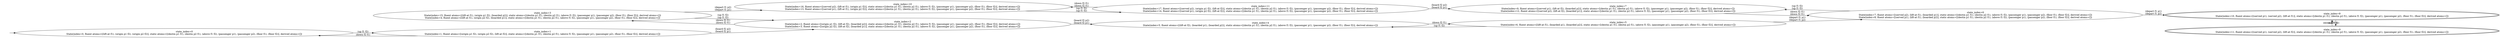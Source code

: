 digraph {
rankdir="LR"
s0[label="state_index=0
State(index=0, fluent atoms=[(lift-at f1), (origin p1 f2), (origin p2 f2)], static atoms=[(destin p1 f1), (destin p2 f1), (above f1 f2), (passenger p1), (passenger p2), (floor f1), (floor f2)], derived atoms=[])
"]
s1[label="state_index=1
State(index=1, fluent atoms=[(origin p1 f2), (origin p2 f2), (lift-at f2)], static atoms=[(destin p1 f1), (destin p2 f1), (above f1 f2), (passenger p1), (passenger p2), (floor f1), (floor f2)], derived atoms=[])
"]
s2[label="state_index=2
State(index=2, fluent atoms=[(origin p1 f2), (lift-at f2), (boarded p2)], static atoms=[(destin p1 f1), (destin p2 f1), (above f1 f2), (passenger p1), (passenger p2), (floor f1), (floor f2)], derived atoms=[])
State(index=3, fluent atoms=[(origin p2 f2), (lift-at f2), (boarded p1)], static atoms=[(destin p1 f1), (destin p2 f1), (above f1 f2), (passenger p1), (passenger p2), (floor f1), (floor f2)], derived atoms=[])
"]
s3[label="state_index=3
State(index=15, fluent atoms=[(lift-at f1), (origin p1 f2), (boarded p2)], static atoms=[(destin p1 f1), (destin p2 f1), (above f1 f2), (passenger p1), (passenger p2), (floor f1), (floor f2)], derived atoms=[])
State(index=4, fluent atoms=[(lift-at f1), (origin p2 f2), (boarded p1)], static atoms=[(destin p1 f1), (destin p2 f1), (above f1 f2), (passenger p1), (passenger p2), (floor f1), (floor f2)], derived atoms=[])
"]
s4[label="state_index=4
State(index=5, fluent atoms=[(lift-at f2), (boarded p1), (boarded p2)], static atoms=[(destin p1 f1), (destin p2 f1), (above f1 f2), (passenger p1), (passenger p2), (floor f1), (floor f2)], derived atoms=[])
"]
s5[label="state_index=5
State(index=6, fluent atoms=[(lift-at f1), (boarded p1), (boarded p2)], static atoms=[(destin p1 f1), (destin p2 f1), (above f1 f2), (passenger p1), (passenger p2), (floor f1), (floor f2)], derived atoms=[])
"]
s6[label="state_index=6
State(index=7, fluent atoms=[(served p2), (lift-at f1), (boarded p1)], static atoms=[(destin p1 f1), (destin p2 f1), (above f1 f2), (passenger p1), (passenger p2), (floor f1), (floor f2)], derived atoms=[])
State(index=8, fluent atoms=[(served p1), (lift-at f1), (boarded p2)], static atoms=[(destin p1 f1), (destin p2 f1), (above f1 f2), (passenger p1), (passenger p2), (floor f1), (floor f2)], derived atoms=[])
"]
s7[label="state_index=7
State(index=9, fluent atoms=[(served p1), (lift-at f2), (boarded p2)], static atoms=[(destin p1 f1), (destin p2 f1), (above f1 f2), (passenger p1), (passenger p2), (floor f1), (floor f2)], derived atoms=[])
State(index=12, fluent atoms=[(served p2), (lift-at f2), (boarded p1)], static atoms=[(destin p1 f1), (destin p2 f1), (above f1 f2), (passenger p1), (passenger p2), (floor f1), (floor f2)], derived atoms=[])
"]
s8[peripheries=2,label="state_index=8
State(index=10, fluent atoms=[(served p1), (served p2), (lift-at f1)], static atoms=[(destin p1 f1), (destin p2 f1), (above f1 f2), (passenger p1), (passenger p2), (floor f1), (floor f2)], derived atoms=[])
"]
s9[peripheries=2,label="state_index=9
State(index=11, fluent atoms=[(served p1), (served p2), (lift-at f2)], static atoms=[(destin p1 f1), (destin p2 f1), (above f1 f2), (passenger p1), (passenger p2), (floor f1), (floor f2)], derived atoms=[])
"]
s10[label="state_index=10
State(index=16, fluent atoms=[(served p2), (lift-at f1), (origin p1 f2)], static atoms=[(destin p1 f1), (destin p2 f1), (above f1 f2), (passenger p1), (passenger p2), (floor f1), (floor f2)], derived atoms=[])
State(index=13, fluent atoms=[(served p1), (lift-at f1), (origin p2 f2)], static atoms=[(destin p1 f1), (destin p2 f1), (above f1 f2), (passenger p1), (passenger p2), (floor f1), (floor f2)], derived atoms=[])
"]
s11[label="state_index=11
State(index=17, fluent atoms=[(served p2), (origin p1 f2), (lift-at f2)], static atoms=[(destin p1 f1), (destin p2 f1), (above f1 f2), (passenger p1), (passenger p2), (floor f1), (floor f2)], derived atoms=[])
State(index=14, fluent atoms=[(served p1), (origin p2 f2), (lift-at f2)], static atoms=[(destin p1 f1), (destin p2 f1), (above f1 f2), (passenger p1), (passenger p2), (floor f1), (floor f2)], derived atoms=[])
"]
Dangling [ label = "", style = invis ]
{ rank = same; Dangling }
Dangling -> s0
{ rank = same; s0}
{ rank = same; s1,s3}
{ rank = same; s2,s10}
{ rank = same; s4,s11}
{ rank = same; s5,s7}
{ rank = same; s6}
{ rank = same; s8,s9}
s0->s1 [label="(up f1 f2)
"]
s1->s0 [label="(down f2 f1)
"]
s1->s2 [label="(board f2 p2)
(board f2 p1)
"]
s2->s3 [label="(down f2 f1)
(down f2 f1)
"]
s2->s4 [label="(board f2 p2)
(board f2 p1)
"]
s3->s2 [label="(up f1 f2)
(up f1 f2)
"]
s3->s10 [label="(depart f1 p2)
(depart f1 p1)
"]
s4->s5 [label="(down f2 f1)
"]
s5->s4 [label="(up f1 f2)
"]
s5->s6 [label="(depart f1 p1)
(depart f1 p2)
"]
s6->s7 [label="(up f1 f2)
(up f1 f2)
"]
s6->s8 [label="(depart f1 p1)
(depart f1 p2)
"]
s7->s6 [label="(down f2 f1)
(down f2 f1)
"]
s8->s9 [label="(up f1 f2)
"]
s9->s8 [label="(down f2 f1)
"]
s10->s11 [label="(up f1 f2)
(up f1 f2)
"]
s11->s7 [label="(board f2 p2)
(board f2 p1)
"]
s11->s10 [label="(down f2 f1)
(down f2 f1)
"]
}
